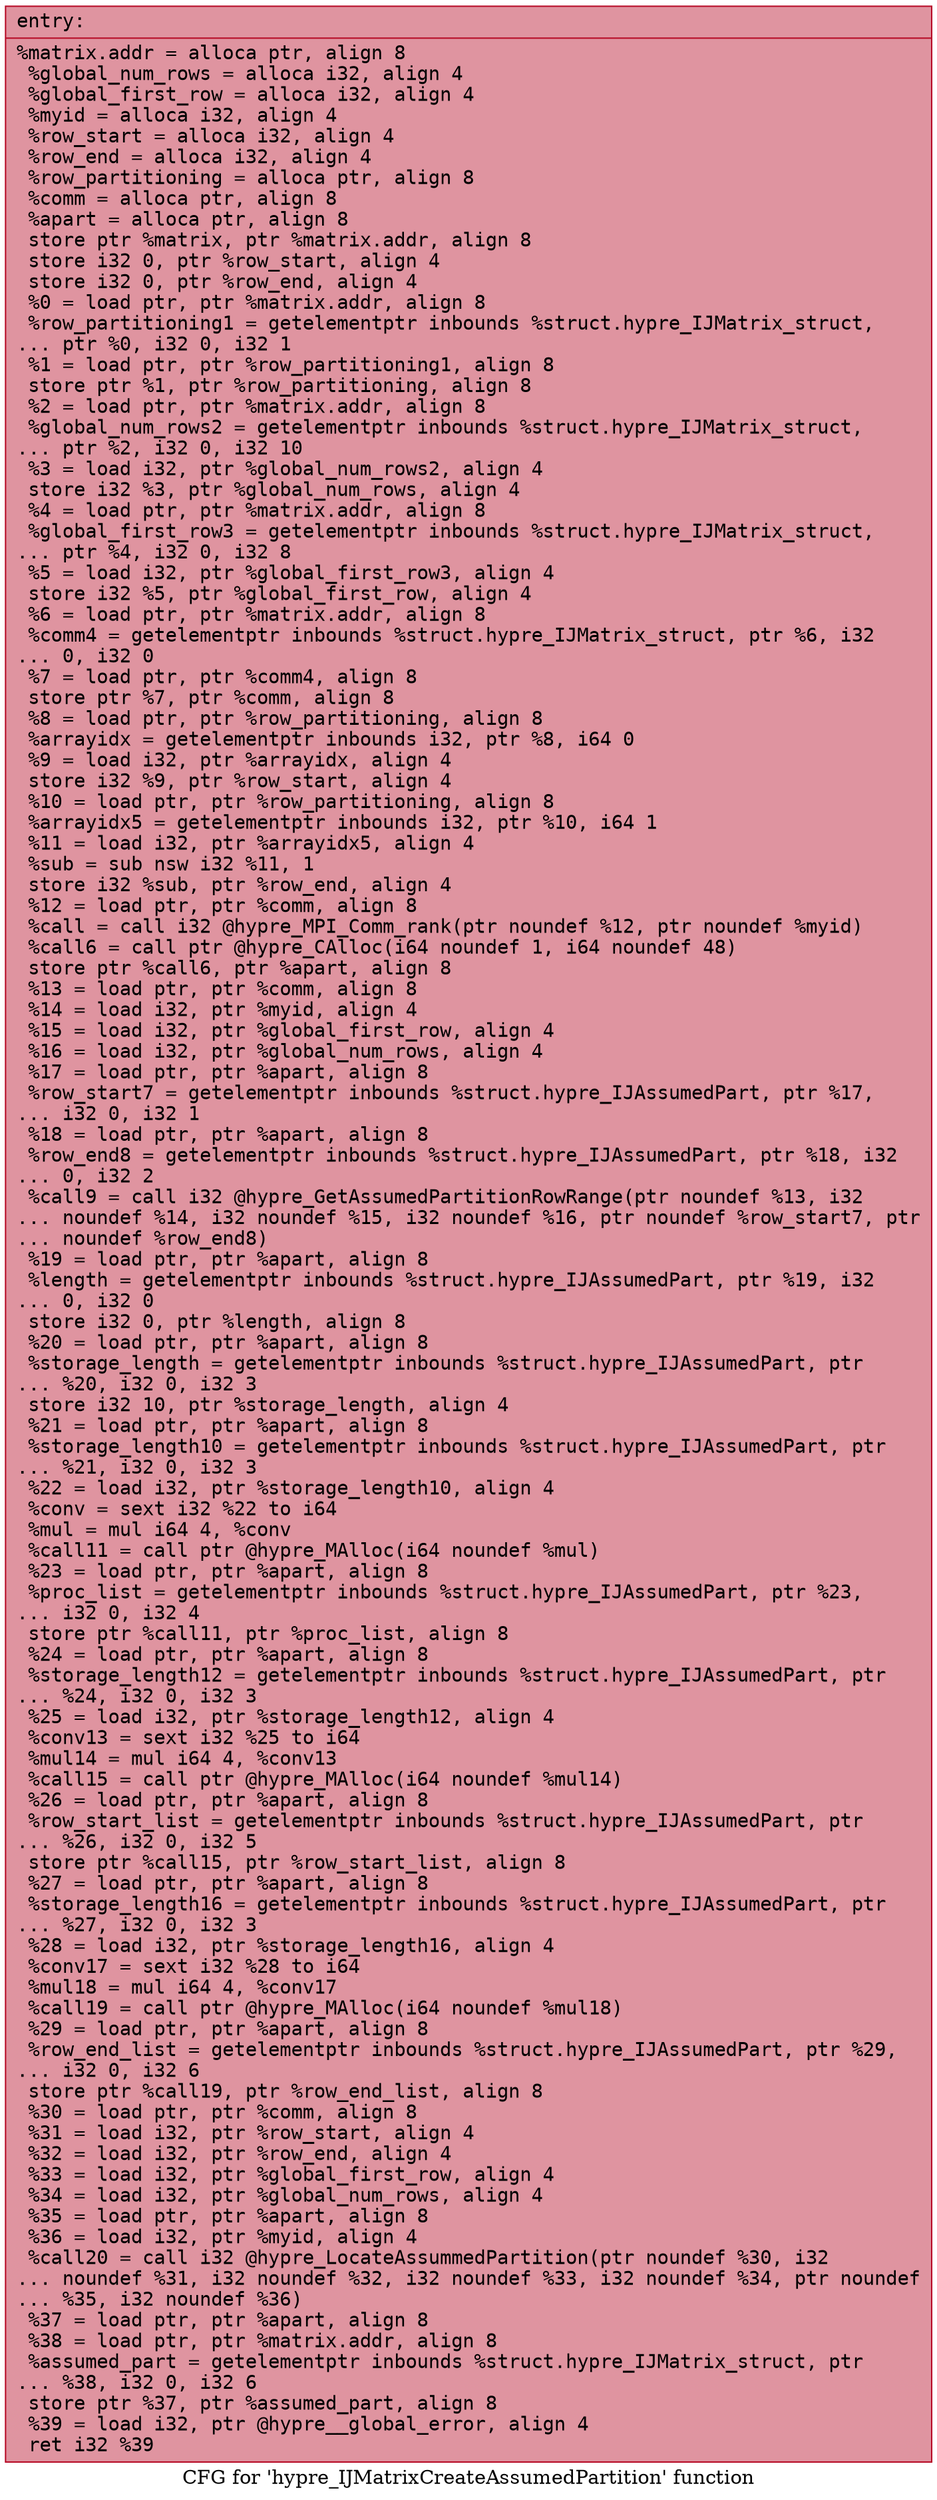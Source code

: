 digraph "CFG for 'hypre_IJMatrixCreateAssumedPartition' function" {
	label="CFG for 'hypre_IJMatrixCreateAssumedPartition' function";

	Node0x560e33672a30 [shape=record,color="#b70d28ff", style=filled, fillcolor="#b70d2870" fontname="Courier",label="{entry:\l|  %matrix.addr = alloca ptr, align 8\l  %global_num_rows = alloca i32, align 4\l  %global_first_row = alloca i32, align 4\l  %myid = alloca i32, align 4\l  %row_start = alloca i32, align 4\l  %row_end = alloca i32, align 4\l  %row_partitioning = alloca ptr, align 8\l  %comm = alloca ptr, align 8\l  %apart = alloca ptr, align 8\l  store ptr %matrix, ptr %matrix.addr, align 8\l  store i32 0, ptr %row_start, align 4\l  store i32 0, ptr %row_end, align 4\l  %0 = load ptr, ptr %matrix.addr, align 8\l  %row_partitioning1 = getelementptr inbounds %struct.hypre_IJMatrix_struct,\l... ptr %0, i32 0, i32 1\l  %1 = load ptr, ptr %row_partitioning1, align 8\l  store ptr %1, ptr %row_partitioning, align 8\l  %2 = load ptr, ptr %matrix.addr, align 8\l  %global_num_rows2 = getelementptr inbounds %struct.hypre_IJMatrix_struct,\l... ptr %2, i32 0, i32 10\l  %3 = load i32, ptr %global_num_rows2, align 4\l  store i32 %3, ptr %global_num_rows, align 4\l  %4 = load ptr, ptr %matrix.addr, align 8\l  %global_first_row3 = getelementptr inbounds %struct.hypre_IJMatrix_struct,\l... ptr %4, i32 0, i32 8\l  %5 = load i32, ptr %global_first_row3, align 4\l  store i32 %5, ptr %global_first_row, align 4\l  %6 = load ptr, ptr %matrix.addr, align 8\l  %comm4 = getelementptr inbounds %struct.hypre_IJMatrix_struct, ptr %6, i32\l... 0, i32 0\l  %7 = load ptr, ptr %comm4, align 8\l  store ptr %7, ptr %comm, align 8\l  %8 = load ptr, ptr %row_partitioning, align 8\l  %arrayidx = getelementptr inbounds i32, ptr %8, i64 0\l  %9 = load i32, ptr %arrayidx, align 4\l  store i32 %9, ptr %row_start, align 4\l  %10 = load ptr, ptr %row_partitioning, align 8\l  %arrayidx5 = getelementptr inbounds i32, ptr %10, i64 1\l  %11 = load i32, ptr %arrayidx5, align 4\l  %sub = sub nsw i32 %11, 1\l  store i32 %sub, ptr %row_end, align 4\l  %12 = load ptr, ptr %comm, align 8\l  %call = call i32 @hypre_MPI_Comm_rank(ptr noundef %12, ptr noundef %myid)\l  %call6 = call ptr @hypre_CAlloc(i64 noundef 1, i64 noundef 48)\l  store ptr %call6, ptr %apart, align 8\l  %13 = load ptr, ptr %comm, align 8\l  %14 = load i32, ptr %myid, align 4\l  %15 = load i32, ptr %global_first_row, align 4\l  %16 = load i32, ptr %global_num_rows, align 4\l  %17 = load ptr, ptr %apart, align 8\l  %row_start7 = getelementptr inbounds %struct.hypre_IJAssumedPart, ptr %17,\l... i32 0, i32 1\l  %18 = load ptr, ptr %apart, align 8\l  %row_end8 = getelementptr inbounds %struct.hypre_IJAssumedPart, ptr %18, i32\l... 0, i32 2\l  %call9 = call i32 @hypre_GetAssumedPartitionRowRange(ptr noundef %13, i32\l... noundef %14, i32 noundef %15, i32 noundef %16, ptr noundef %row_start7, ptr\l... noundef %row_end8)\l  %19 = load ptr, ptr %apart, align 8\l  %length = getelementptr inbounds %struct.hypre_IJAssumedPart, ptr %19, i32\l... 0, i32 0\l  store i32 0, ptr %length, align 8\l  %20 = load ptr, ptr %apart, align 8\l  %storage_length = getelementptr inbounds %struct.hypre_IJAssumedPart, ptr\l... %20, i32 0, i32 3\l  store i32 10, ptr %storage_length, align 4\l  %21 = load ptr, ptr %apart, align 8\l  %storage_length10 = getelementptr inbounds %struct.hypre_IJAssumedPart, ptr\l... %21, i32 0, i32 3\l  %22 = load i32, ptr %storage_length10, align 4\l  %conv = sext i32 %22 to i64\l  %mul = mul i64 4, %conv\l  %call11 = call ptr @hypre_MAlloc(i64 noundef %mul)\l  %23 = load ptr, ptr %apart, align 8\l  %proc_list = getelementptr inbounds %struct.hypre_IJAssumedPart, ptr %23,\l... i32 0, i32 4\l  store ptr %call11, ptr %proc_list, align 8\l  %24 = load ptr, ptr %apart, align 8\l  %storage_length12 = getelementptr inbounds %struct.hypre_IJAssumedPart, ptr\l... %24, i32 0, i32 3\l  %25 = load i32, ptr %storage_length12, align 4\l  %conv13 = sext i32 %25 to i64\l  %mul14 = mul i64 4, %conv13\l  %call15 = call ptr @hypre_MAlloc(i64 noundef %mul14)\l  %26 = load ptr, ptr %apart, align 8\l  %row_start_list = getelementptr inbounds %struct.hypre_IJAssumedPart, ptr\l... %26, i32 0, i32 5\l  store ptr %call15, ptr %row_start_list, align 8\l  %27 = load ptr, ptr %apart, align 8\l  %storage_length16 = getelementptr inbounds %struct.hypre_IJAssumedPart, ptr\l... %27, i32 0, i32 3\l  %28 = load i32, ptr %storage_length16, align 4\l  %conv17 = sext i32 %28 to i64\l  %mul18 = mul i64 4, %conv17\l  %call19 = call ptr @hypre_MAlloc(i64 noundef %mul18)\l  %29 = load ptr, ptr %apart, align 8\l  %row_end_list = getelementptr inbounds %struct.hypre_IJAssumedPart, ptr %29,\l... i32 0, i32 6\l  store ptr %call19, ptr %row_end_list, align 8\l  %30 = load ptr, ptr %comm, align 8\l  %31 = load i32, ptr %row_start, align 4\l  %32 = load i32, ptr %row_end, align 4\l  %33 = load i32, ptr %global_first_row, align 4\l  %34 = load i32, ptr %global_num_rows, align 4\l  %35 = load ptr, ptr %apart, align 8\l  %36 = load i32, ptr %myid, align 4\l  %call20 = call i32 @hypre_LocateAssummedPartition(ptr noundef %30, i32\l... noundef %31, i32 noundef %32, i32 noundef %33, i32 noundef %34, ptr noundef\l... %35, i32 noundef %36)\l  %37 = load ptr, ptr %apart, align 8\l  %38 = load ptr, ptr %matrix.addr, align 8\l  %assumed_part = getelementptr inbounds %struct.hypre_IJMatrix_struct, ptr\l... %38, i32 0, i32 6\l  store ptr %37, ptr %assumed_part, align 8\l  %39 = load i32, ptr @hypre__global_error, align 4\l  ret i32 %39\l}"];
}
